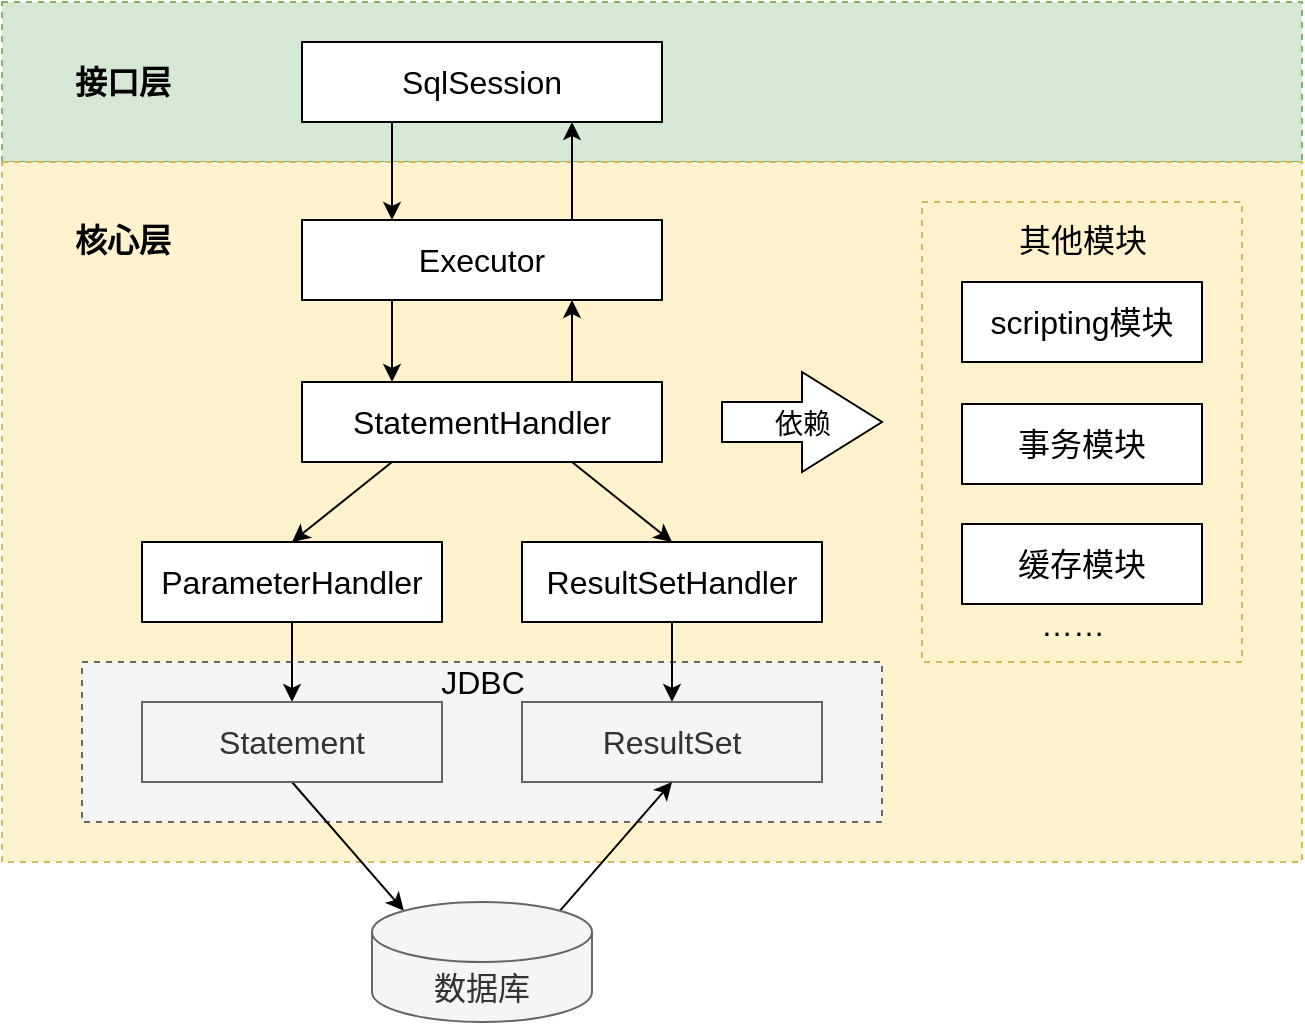 <mxfile version="13.7.9" type="github">
  <diagram id="FRmqQJbTzkD5vuaTd3p_" name="Page-1">
    <mxGraphModel dx="1550" dy="836" grid="1" gridSize="10" guides="1" tooltips="1" connect="1" arrows="1" fold="1" page="1" pageScale="1" pageWidth="827" pageHeight="1169" math="0" shadow="0">
      <root>
        <mxCell id="0" />
        <mxCell id="1" parent="0" />
        <mxCell id="VyK4O4VvUwhMD6-C16kk-33" value="" style="verticalLabelPosition=bottom;verticalAlign=top;html=1;shape=mxgraph.basic.rect;fillColor2=none;strokeWidth=1;size=20;indent=5;dashed=1;fontSize=16;fillColor=#d5e8d4;strokeColor=#82b366;" vertex="1" parent="1">
          <mxGeometry x="40" y="100" width="650" height="80" as="geometry" />
        </mxCell>
        <mxCell id="VyK4O4VvUwhMD6-C16kk-32" value="" style="verticalLabelPosition=bottom;verticalAlign=top;html=1;shape=mxgraph.basic.rect;fillColor2=none;strokeWidth=1;size=20;indent=5;dashed=1;fontSize=16;fillColor=#fff2cc;strokeColor=#d6b656;" vertex="1" parent="1">
          <mxGeometry x="40" y="180" width="650" height="350" as="geometry" />
        </mxCell>
        <mxCell id="VyK4O4VvUwhMD6-C16kk-27" value="" style="rounded=0;whiteSpace=wrap;html=1;fontSize=16;dashed=1;fillColor=#fff2cc;strokeColor=#d6b656;" vertex="1" parent="1">
          <mxGeometry x="500" y="200" width="160" height="230" as="geometry" />
        </mxCell>
        <mxCell id="VyK4O4VvUwhMD6-C16kk-20" value="" style="rounded=0;whiteSpace=wrap;html=1;fontSize=16;dashed=1;fillColor=#f5f5f5;strokeColor=#666666;fontColor=#333333;" vertex="1" parent="1">
          <mxGeometry x="80" y="430" width="400" height="80" as="geometry" />
        </mxCell>
        <mxCell id="VyK4O4VvUwhMD6-C16kk-3" style="edgeStyle=orthogonalEdgeStyle;rounded=0;orthogonalLoop=1;jettySize=auto;html=1;exitX=0.25;exitY=1;exitDx=0;exitDy=0;entryX=0.25;entryY=0;entryDx=0;entryDy=0;fontSize=16;" edge="1" parent="1" source="VyK4O4VvUwhMD6-C16kk-1" target="VyK4O4VvUwhMD6-C16kk-2">
          <mxGeometry relative="1" as="geometry" />
        </mxCell>
        <mxCell id="VyK4O4VvUwhMD6-C16kk-1" value="SqlSession" style="rounded=0;whiteSpace=wrap;html=1;fontSize=16;" vertex="1" parent="1">
          <mxGeometry x="190" y="120" width="180" height="40" as="geometry" />
        </mxCell>
        <mxCell id="VyK4O4VvUwhMD6-C16kk-4" style="edgeStyle=orthogonalEdgeStyle;rounded=0;orthogonalLoop=1;jettySize=auto;html=1;exitX=0.75;exitY=0;exitDx=0;exitDy=0;entryX=0.75;entryY=1;entryDx=0;entryDy=0;fontSize=16;" edge="1" parent="1" source="VyK4O4VvUwhMD6-C16kk-2" target="VyK4O4VvUwhMD6-C16kk-1">
          <mxGeometry relative="1" as="geometry" />
        </mxCell>
        <mxCell id="VyK4O4VvUwhMD6-C16kk-6" style="edgeStyle=orthogonalEdgeStyle;rounded=0;orthogonalLoop=1;jettySize=auto;html=1;exitX=0.25;exitY=1;exitDx=0;exitDy=0;entryX=0.25;entryY=0;entryDx=0;entryDy=0;fontSize=16;" edge="1" parent="1" source="VyK4O4VvUwhMD6-C16kk-2" target="VyK4O4VvUwhMD6-C16kk-5">
          <mxGeometry relative="1" as="geometry" />
        </mxCell>
        <mxCell id="VyK4O4VvUwhMD6-C16kk-2" value="Executor" style="rounded=0;whiteSpace=wrap;html=1;fontSize=16;" vertex="1" parent="1">
          <mxGeometry x="190" y="209" width="180" height="40" as="geometry" />
        </mxCell>
        <mxCell id="VyK4O4VvUwhMD6-C16kk-7" style="edgeStyle=orthogonalEdgeStyle;rounded=0;orthogonalLoop=1;jettySize=auto;html=1;exitX=0.75;exitY=0;exitDx=0;exitDy=0;entryX=0.75;entryY=1;entryDx=0;entryDy=0;fontSize=16;" edge="1" parent="1" source="VyK4O4VvUwhMD6-C16kk-5" target="VyK4O4VvUwhMD6-C16kk-2">
          <mxGeometry relative="1" as="geometry" />
        </mxCell>
        <mxCell id="VyK4O4VvUwhMD6-C16kk-10" style="rounded=0;orthogonalLoop=1;jettySize=auto;html=1;exitX=0.25;exitY=1;exitDx=0;exitDy=0;entryX=0.5;entryY=0;entryDx=0;entryDy=0;fontSize=16;" edge="1" parent="1" source="VyK4O4VvUwhMD6-C16kk-5" target="VyK4O4VvUwhMD6-C16kk-8">
          <mxGeometry relative="1" as="geometry" />
        </mxCell>
        <mxCell id="VyK4O4VvUwhMD6-C16kk-11" style="edgeStyle=none;rounded=0;orthogonalLoop=1;jettySize=auto;html=1;exitX=0.75;exitY=1;exitDx=0;exitDy=0;entryX=0.5;entryY=0;entryDx=0;entryDy=0;fontSize=16;" edge="1" parent="1" source="VyK4O4VvUwhMD6-C16kk-5" target="VyK4O4VvUwhMD6-C16kk-9">
          <mxGeometry relative="1" as="geometry" />
        </mxCell>
        <mxCell id="VyK4O4VvUwhMD6-C16kk-5" value="StatementHandler" style="rounded=0;whiteSpace=wrap;html=1;fontSize=16;" vertex="1" parent="1">
          <mxGeometry x="190" y="290" width="180" height="40" as="geometry" />
        </mxCell>
        <mxCell id="VyK4O4VvUwhMD6-C16kk-14" style="edgeStyle=none;rounded=0;orthogonalLoop=1;jettySize=auto;html=1;exitX=0.5;exitY=1;exitDx=0;exitDy=0;entryX=0.5;entryY=0;entryDx=0;entryDy=0;fontSize=16;" edge="1" parent="1" source="VyK4O4VvUwhMD6-C16kk-8" target="VyK4O4VvUwhMD6-C16kk-12">
          <mxGeometry relative="1" as="geometry" />
        </mxCell>
        <mxCell id="VyK4O4VvUwhMD6-C16kk-8" value="ParameterHandler" style="rounded=0;whiteSpace=wrap;html=1;fontSize=16;" vertex="1" parent="1">
          <mxGeometry x="110" y="370" width="150" height="40" as="geometry" />
        </mxCell>
        <mxCell id="VyK4O4VvUwhMD6-C16kk-15" style="edgeStyle=none;rounded=0;orthogonalLoop=1;jettySize=auto;html=1;exitX=0.5;exitY=1;exitDx=0;exitDy=0;entryX=0.5;entryY=0;entryDx=0;entryDy=0;fontSize=16;" edge="1" parent="1" source="VyK4O4VvUwhMD6-C16kk-9" target="VyK4O4VvUwhMD6-C16kk-13">
          <mxGeometry relative="1" as="geometry" />
        </mxCell>
        <mxCell id="VyK4O4VvUwhMD6-C16kk-9" value="ResultSetHandler" style="rounded=0;whiteSpace=wrap;html=1;fontSize=16;" vertex="1" parent="1">
          <mxGeometry x="300" y="370" width="150" height="40" as="geometry" />
        </mxCell>
        <mxCell id="VyK4O4VvUwhMD6-C16kk-17" style="edgeStyle=none;rounded=0;orthogonalLoop=1;jettySize=auto;html=1;exitX=0.5;exitY=1;exitDx=0;exitDy=0;entryX=0.145;entryY=0;entryDx=0;entryDy=4.35;entryPerimeter=0;fontSize=16;" edge="1" parent="1" source="VyK4O4VvUwhMD6-C16kk-12" target="VyK4O4VvUwhMD6-C16kk-16">
          <mxGeometry relative="1" as="geometry" />
        </mxCell>
        <mxCell id="VyK4O4VvUwhMD6-C16kk-12" value="Statement" style="rounded=0;whiteSpace=wrap;html=1;fontSize=16;fillColor=#f5f5f5;strokeColor=#666666;fontColor=#333333;" vertex="1" parent="1">
          <mxGeometry x="110" y="450" width="150" height="40" as="geometry" />
        </mxCell>
        <mxCell id="VyK4O4VvUwhMD6-C16kk-13" value="ResultSet" style="rounded=0;whiteSpace=wrap;html=1;fontSize=16;fillColor=#f5f5f5;strokeColor=#666666;fontColor=#333333;" vertex="1" parent="1">
          <mxGeometry x="300" y="450" width="150" height="40" as="geometry" />
        </mxCell>
        <mxCell id="VyK4O4VvUwhMD6-C16kk-18" style="edgeStyle=none;rounded=0;orthogonalLoop=1;jettySize=auto;html=1;exitX=0.855;exitY=0;exitDx=0;exitDy=4.35;exitPerimeter=0;entryX=0.5;entryY=1;entryDx=0;entryDy=0;fontSize=16;" edge="1" parent="1" source="VyK4O4VvUwhMD6-C16kk-16" target="VyK4O4VvUwhMD6-C16kk-13">
          <mxGeometry relative="1" as="geometry" />
        </mxCell>
        <mxCell id="VyK4O4VvUwhMD6-C16kk-16" value="数据库" style="shape=cylinder3;whiteSpace=wrap;html=1;boundedLbl=1;backgroundOutline=1;size=15;fontSize=16;fillColor=#f5f5f5;strokeColor=#666666;fontColor=#333333;" vertex="1" parent="1">
          <mxGeometry x="225" y="550" width="110" height="60" as="geometry" />
        </mxCell>
        <mxCell id="VyK4O4VvUwhMD6-C16kk-21" value="JDBC" style="text;html=1;align=center;verticalAlign=middle;resizable=0;points=[];autosize=1;fontSize=16;" vertex="1" parent="1">
          <mxGeometry x="250" y="430" width="60" height="20" as="geometry" />
        </mxCell>
        <mxCell id="VyK4O4VvUwhMD6-C16kk-22" value="接口层" style="text;html=1;align=center;verticalAlign=middle;resizable=0;points=[];autosize=1;fontSize=16;fontStyle=1" vertex="1" parent="1">
          <mxGeometry x="70" y="130" width="60" height="20" as="geometry" />
        </mxCell>
        <mxCell id="VyK4O4VvUwhMD6-C16kk-23" value="核心层" style="text;html=1;align=center;verticalAlign=middle;resizable=0;points=[];autosize=1;fontSize=16;fontStyle=1" vertex="1" parent="1">
          <mxGeometry x="70" y="209" width="60" height="20" as="geometry" />
        </mxCell>
        <mxCell id="VyK4O4VvUwhMD6-C16kk-24" value="scripting模块" style="rounded=0;whiteSpace=wrap;html=1;fontSize=16;" vertex="1" parent="1">
          <mxGeometry x="520" y="240" width="120" height="40" as="geometry" />
        </mxCell>
        <mxCell id="VyK4O4VvUwhMD6-C16kk-25" value="事务模块" style="rounded=0;whiteSpace=wrap;html=1;fontSize=16;" vertex="1" parent="1">
          <mxGeometry x="520" y="301" width="120" height="40" as="geometry" />
        </mxCell>
        <mxCell id="VyK4O4VvUwhMD6-C16kk-26" value="缓存模块" style="rounded=0;whiteSpace=wrap;html=1;fontSize=16;" vertex="1" parent="1">
          <mxGeometry x="520" y="361" width="120" height="40" as="geometry" />
        </mxCell>
        <mxCell id="VyK4O4VvUwhMD6-C16kk-28" value="其他模块" style="text;html=1;align=center;verticalAlign=middle;resizable=0;points=[];autosize=1;fontSize=16;" vertex="1" parent="1">
          <mxGeometry x="540" y="209" width="80" height="20" as="geometry" />
        </mxCell>
        <mxCell id="VyK4O4VvUwhMD6-C16kk-29" value="……" style="text;html=1;align=center;verticalAlign=middle;resizable=0;points=[];autosize=1;fontSize=16;" vertex="1" parent="1">
          <mxGeometry x="550" y="401" width="50" height="20" as="geometry" />
        </mxCell>
        <mxCell id="VyK4O4VvUwhMD6-C16kk-31" value="&lt;font style=&quot;font-size: 14px&quot;&gt;依赖&lt;/font&gt;" style="html=1;shadow=0;dashed=0;align=center;verticalAlign=middle;shape=mxgraph.arrows2.arrow;dy=0.6;dx=40;notch=0;fontSize=16;" vertex="1" parent="1">
          <mxGeometry x="400" y="285" width="80" height="50" as="geometry" />
        </mxCell>
      </root>
    </mxGraphModel>
  </diagram>
</mxfile>
